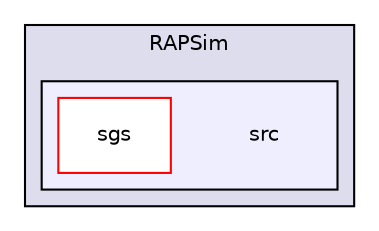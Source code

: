 digraph "RAPSim/src" {
  compound=true
  node [ fontsize="10", fontname="Helvetica"];
  edge [ labelfontsize="10", labelfontname="Helvetica"];
  subgraph clusterdir_007b521299f461520acb84bd69314374 {
    graph [ bgcolor="#ddddee", pencolor="black", label="RAPSim" fontname="Helvetica", fontsize="10", URL="dir_007b521299f461520acb84bd69314374.html"]
  subgraph clusterdir_c674e5f991bd170a376e4567e3a9a4d5 {
    graph [ bgcolor="#eeeeff", pencolor="black", label="" URL="dir_c674e5f991bd170a376e4567e3a9a4d5.html"];
    dir_c674e5f991bd170a376e4567e3a9a4d5 [shape=plaintext label="src"];
    dir_01a8656010585e8207038536504a8624 [shape=box label="sgs" color="red" fillcolor="white" style="filled" URL="dir_01a8656010585e8207038536504a8624.html"];
  }
  }
}
